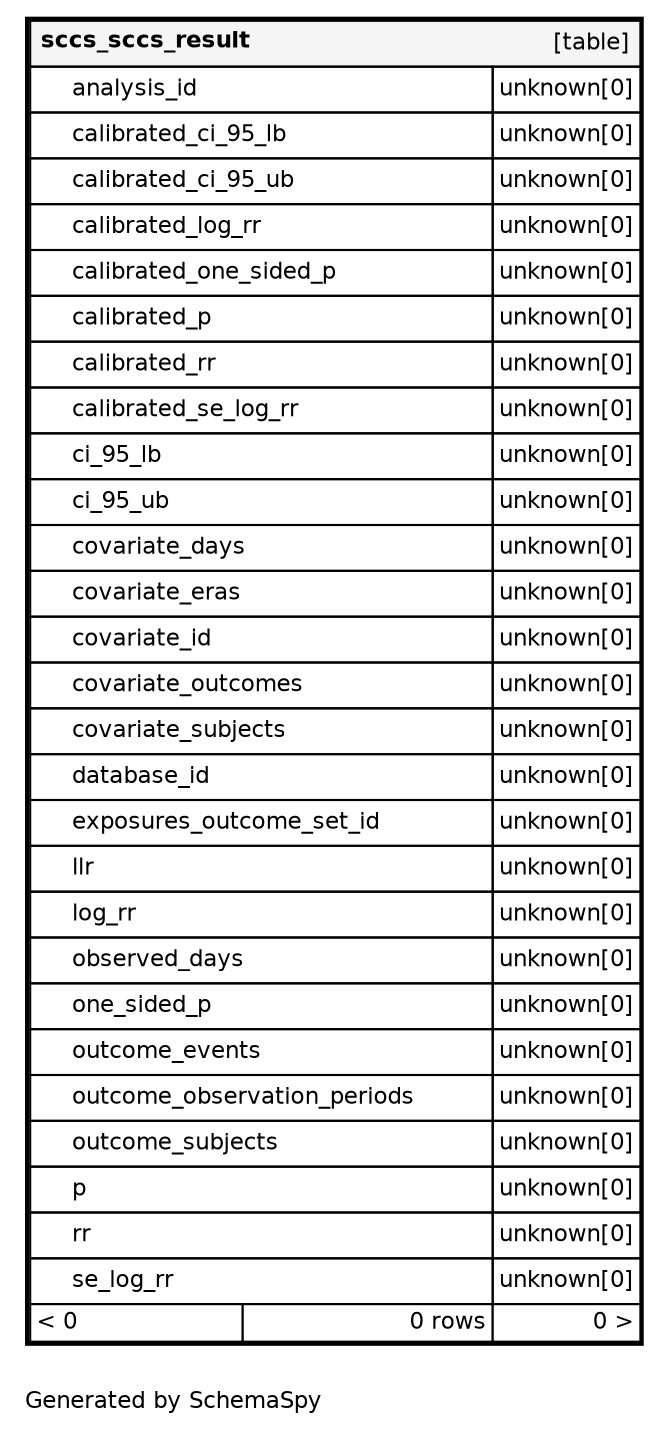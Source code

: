 digraph "oneDegreeRelationshipsDiagram" {
  graph [    rankdir="RL"    bgcolor="#ffffff"    label="\nGenerated by SchemaSpy"    labeljust="l"    nodesep="0.18"    ranksep="0.46"    fontname="Helvetica"    fontsize="11"    ration="compress"  ];  node [    fontname="Helvetica"    fontsize="11"    shape="plaintext"  ];  edge [    arrowsize="0.8"  ];
  "sccs_sccs_result" [
   label=<
    <TABLE BORDER="2" CELLBORDER="1" CELLSPACING="0" BGCOLOR="#ffffff">
      <TR><TD COLSPAN="4"  BGCOLOR="#f5f5f5"><TABLE BORDER="0" CELLSPACING="0"><TR><TD ALIGN="LEFT" FIXEDSIZE="TRUE" WIDTH="108" HEIGHT="16"><B>sccs_sccs_result</B></TD><TD ALIGN="RIGHT">[table]</TD></TR></TABLE></TD></TR>
      <TR><TD PORT="analysis_id" COLSPAN="2" ALIGN="LEFT"><TABLE BORDER="0" CELLSPACING="0" ALIGN="LEFT"><TR ALIGN="LEFT"><TD ALIGN="LEFT" FIXEDSIZE="TRUE" WIDTH="15" HEIGHT="16"></TD><TD ALIGN="LEFT" FIXEDSIZE="TRUE" WIDTH="201" HEIGHT="16">analysis_id</TD></TR></TABLE></TD><TD PORT="analysis_id.type" ALIGN="LEFT">unknown[0]</TD></TR>
      <TR><TD PORT="calibrated_ci_95_lb" COLSPAN="2" ALIGN="LEFT"><TABLE BORDER="0" CELLSPACING="0" ALIGN="LEFT"><TR ALIGN="LEFT"><TD ALIGN="LEFT" FIXEDSIZE="TRUE" WIDTH="15" HEIGHT="16"></TD><TD ALIGN="LEFT" FIXEDSIZE="TRUE" WIDTH="201" HEIGHT="16">calibrated_ci_95_lb</TD></TR></TABLE></TD><TD PORT="calibrated_ci_95_lb.type" ALIGN="LEFT">unknown[0]</TD></TR>
      <TR><TD PORT="calibrated_ci_95_ub" COLSPAN="2" ALIGN="LEFT"><TABLE BORDER="0" CELLSPACING="0" ALIGN="LEFT"><TR ALIGN="LEFT"><TD ALIGN="LEFT" FIXEDSIZE="TRUE" WIDTH="15" HEIGHT="16"></TD><TD ALIGN="LEFT" FIXEDSIZE="TRUE" WIDTH="201" HEIGHT="16">calibrated_ci_95_ub</TD></TR></TABLE></TD><TD PORT="calibrated_ci_95_ub.type" ALIGN="LEFT">unknown[0]</TD></TR>
      <TR><TD PORT="calibrated_log_rr" COLSPAN="2" ALIGN="LEFT"><TABLE BORDER="0" CELLSPACING="0" ALIGN="LEFT"><TR ALIGN="LEFT"><TD ALIGN="LEFT" FIXEDSIZE="TRUE" WIDTH="15" HEIGHT="16"></TD><TD ALIGN="LEFT" FIXEDSIZE="TRUE" WIDTH="201" HEIGHT="16">calibrated_log_rr</TD></TR></TABLE></TD><TD PORT="calibrated_log_rr.type" ALIGN="LEFT">unknown[0]</TD></TR>
      <TR><TD PORT="calibrated_one_sided_p" COLSPAN="2" ALIGN="LEFT"><TABLE BORDER="0" CELLSPACING="0" ALIGN="LEFT"><TR ALIGN="LEFT"><TD ALIGN="LEFT" FIXEDSIZE="TRUE" WIDTH="15" HEIGHT="16"></TD><TD ALIGN="LEFT" FIXEDSIZE="TRUE" WIDTH="201" HEIGHT="16">calibrated_one_sided_p</TD></TR></TABLE></TD><TD PORT="calibrated_one_sided_p.type" ALIGN="LEFT">unknown[0]</TD></TR>
      <TR><TD PORT="calibrated_p" COLSPAN="2" ALIGN="LEFT"><TABLE BORDER="0" CELLSPACING="0" ALIGN="LEFT"><TR ALIGN="LEFT"><TD ALIGN="LEFT" FIXEDSIZE="TRUE" WIDTH="15" HEIGHT="16"></TD><TD ALIGN="LEFT" FIXEDSIZE="TRUE" WIDTH="201" HEIGHT="16">calibrated_p</TD></TR></TABLE></TD><TD PORT="calibrated_p.type" ALIGN="LEFT">unknown[0]</TD></TR>
      <TR><TD PORT="calibrated_rr" COLSPAN="2" ALIGN="LEFT"><TABLE BORDER="0" CELLSPACING="0" ALIGN="LEFT"><TR ALIGN="LEFT"><TD ALIGN="LEFT" FIXEDSIZE="TRUE" WIDTH="15" HEIGHT="16"></TD><TD ALIGN="LEFT" FIXEDSIZE="TRUE" WIDTH="201" HEIGHT="16">calibrated_rr</TD></TR></TABLE></TD><TD PORT="calibrated_rr.type" ALIGN="LEFT">unknown[0]</TD></TR>
      <TR><TD PORT="calibrated_se_log_rr" COLSPAN="2" ALIGN="LEFT"><TABLE BORDER="0" CELLSPACING="0" ALIGN="LEFT"><TR ALIGN="LEFT"><TD ALIGN="LEFT" FIXEDSIZE="TRUE" WIDTH="15" HEIGHT="16"></TD><TD ALIGN="LEFT" FIXEDSIZE="TRUE" WIDTH="201" HEIGHT="16">calibrated_se_log_rr</TD></TR></TABLE></TD><TD PORT="calibrated_se_log_rr.type" ALIGN="LEFT">unknown[0]</TD></TR>
      <TR><TD PORT="ci_95_lb" COLSPAN="2" ALIGN="LEFT"><TABLE BORDER="0" CELLSPACING="0" ALIGN="LEFT"><TR ALIGN="LEFT"><TD ALIGN="LEFT" FIXEDSIZE="TRUE" WIDTH="15" HEIGHT="16"></TD><TD ALIGN="LEFT" FIXEDSIZE="TRUE" WIDTH="201" HEIGHT="16">ci_95_lb</TD></TR></TABLE></TD><TD PORT="ci_95_lb.type" ALIGN="LEFT">unknown[0]</TD></TR>
      <TR><TD PORT="ci_95_ub" COLSPAN="2" ALIGN="LEFT"><TABLE BORDER="0" CELLSPACING="0" ALIGN="LEFT"><TR ALIGN="LEFT"><TD ALIGN="LEFT" FIXEDSIZE="TRUE" WIDTH="15" HEIGHT="16"></TD><TD ALIGN="LEFT" FIXEDSIZE="TRUE" WIDTH="201" HEIGHT="16">ci_95_ub</TD></TR></TABLE></TD><TD PORT="ci_95_ub.type" ALIGN="LEFT">unknown[0]</TD></TR>
      <TR><TD PORT="covariate_days" COLSPAN="2" ALIGN="LEFT"><TABLE BORDER="0" CELLSPACING="0" ALIGN="LEFT"><TR ALIGN="LEFT"><TD ALIGN="LEFT" FIXEDSIZE="TRUE" WIDTH="15" HEIGHT="16"></TD><TD ALIGN="LEFT" FIXEDSIZE="TRUE" WIDTH="201" HEIGHT="16">covariate_days</TD></TR></TABLE></TD><TD PORT="covariate_days.type" ALIGN="LEFT">unknown[0]</TD></TR>
      <TR><TD PORT="covariate_eras" COLSPAN="2" ALIGN="LEFT"><TABLE BORDER="0" CELLSPACING="0" ALIGN="LEFT"><TR ALIGN="LEFT"><TD ALIGN="LEFT" FIXEDSIZE="TRUE" WIDTH="15" HEIGHT="16"></TD><TD ALIGN="LEFT" FIXEDSIZE="TRUE" WIDTH="201" HEIGHT="16">covariate_eras</TD></TR></TABLE></TD><TD PORT="covariate_eras.type" ALIGN="LEFT">unknown[0]</TD></TR>
      <TR><TD PORT="covariate_id" COLSPAN="2" ALIGN="LEFT"><TABLE BORDER="0" CELLSPACING="0" ALIGN="LEFT"><TR ALIGN="LEFT"><TD ALIGN="LEFT" FIXEDSIZE="TRUE" WIDTH="15" HEIGHT="16"></TD><TD ALIGN="LEFT" FIXEDSIZE="TRUE" WIDTH="201" HEIGHT="16">covariate_id</TD></TR></TABLE></TD><TD PORT="covariate_id.type" ALIGN="LEFT">unknown[0]</TD></TR>
      <TR><TD PORT="covariate_outcomes" COLSPAN="2" ALIGN="LEFT"><TABLE BORDER="0" CELLSPACING="0" ALIGN="LEFT"><TR ALIGN="LEFT"><TD ALIGN="LEFT" FIXEDSIZE="TRUE" WIDTH="15" HEIGHT="16"></TD><TD ALIGN="LEFT" FIXEDSIZE="TRUE" WIDTH="201" HEIGHT="16">covariate_outcomes</TD></TR></TABLE></TD><TD PORT="covariate_outcomes.type" ALIGN="LEFT">unknown[0]</TD></TR>
      <TR><TD PORT="covariate_subjects" COLSPAN="2" ALIGN="LEFT"><TABLE BORDER="0" CELLSPACING="0" ALIGN="LEFT"><TR ALIGN="LEFT"><TD ALIGN="LEFT" FIXEDSIZE="TRUE" WIDTH="15" HEIGHT="16"></TD><TD ALIGN="LEFT" FIXEDSIZE="TRUE" WIDTH="201" HEIGHT="16">covariate_subjects</TD></TR></TABLE></TD><TD PORT="covariate_subjects.type" ALIGN="LEFT">unknown[0]</TD></TR>
      <TR><TD PORT="database_id" COLSPAN="2" ALIGN="LEFT"><TABLE BORDER="0" CELLSPACING="0" ALIGN="LEFT"><TR ALIGN="LEFT"><TD ALIGN="LEFT" FIXEDSIZE="TRUE" WIDTH="15" HEIGHT="16"></TD><TD ALIGN="LEFT" FIXEDSIZE="TRUE" WIDTH="201" HEIGHT="16">database_id</TD></TR></TABLE></TD><TD PORT="database_id.type" ALIGN="LEFT">unknown[0]</TD></TR>
      <TR><TD PORT="exposures_outcome_set_id" COLSPAN="2" ALIGN="LEFT"><TABLE BORDER="0" CELLSPACING="0" ALIGN="LEFT"><TR ALIGN="LEFT"><TD ALIGN="LEFT" FIXEDSIZE="TRUE" WIDTH="15" HEIGHT="16"></TD><TD ALIGN="LEFT" FIXEDSIZE="TRUE" WIDTH="201" HEIGHT="16">exposures_outcome_set_id</TD></TR></TABLE></TD><TD PORT="exposures_outcome_set_id.type" ALIGN="LEFT">unknown[0]</TD></TR>
      <TR><TD PORT="llr" COLSPAN="2" ALIGN="LEFT"><TABLE BORDER="0" CELLSPACING="0" ALIGN="LEFT"><TR ALIGN="LEFT"><TD ALIGN="LEFT" FIXEDSIZE="TRUE" WIDTH="15" HEIGHT="16"></TD><TD ALIGN="LEFT" FIXEDSIZE="TRUE" WIDTH="201" HEIGHT="16">llr</TD></TR></TABLE></TD><TD PORT="llr.type" ALIGN="LEFT">unknown[0]</TD></TR>
      <TR><TD PORT="log_rr" COLSPAN="2" ALIGN="LEFT"><TABLE BORDER="0" CELLSPACING="0" ALIGN="LEFT"><TR ALIGN="LEFT"><TD ALIGN="LEFT" FIXEDSIZE="TRUE" WIDTH="15" HEIGHT="16"></TD><TD ALIGN="LEFT" FIXEDSIZE="TRUE" WIDTH="201" HEIGHT="16">log_rr</TD></TR></TABLE></TD><TD PORT="log_rr.type" ALIGN="LEFT">unknown[0]</TD></TR>
      <TR><TD PORT="observed_days" COLSPAN="2" ALIGN="LEFT"><TABLE BORDER="0" CELLSPACING="0" ALIGN="LEFT"><TR ALIGN="LEFT"><TD ALIGN="LEFT" FIXEDSIZE="TRUE" WIDTH="15" HEIGHT="16"></TD><TD ALIGN="LEFT" FIXEDSIZE="TRUE" WIDTH="201" HEIGHT="16">observed_days</TD></TR></TABLE></TD><TD PORT="observed_days.type" ALIGN="LEFT">unknown[0]</TD></TR>
      <TR><TD PORT="one_sided_p" COLSPAN="2" ALIGN="LEFT"><TABLE BORDER="0" CELLSPACING="0" ALIGN="LEFT"><TR ALIGN="LEFT"><TD ALIGN="LEFT" FIXEDSIZE="TRUE" WIDTH="15" HEIGHT="16"></TD><TD ALIGN="LEFT" FIXEDSIZE="TRUE" WIDTH="201" HEIGHT="16">one_sided_p</TD></TR></TABLE></TD><TD PORT="one_sided_p.type" ALIGN="LEFT">unknown[0]</TD></TR>
      <TR><TD PORT="outcome_events" COLSPAN="2" ALIGN="LEFT"><TABLE BORDER="0" CELLSPACING="0" ALIGN="LEFT"><TR ALIGN="LEFT"><TD ALIGN="LEFT" FIXEDSIZE="TRUE" WIDTH="15" HEIGHT="16"></TD><TD ALIGN="LEFT" FIXEDSIZE="TRUE" WIDTH="201" HEIGHT="16">outcome_events</TD></TR></TABLE></TD><TD PORT="outcome_events.type" ALIGN="LEFT">unknown[0]</TD></TR>
      <TR><TD PORT="outcome_observation_periods" COLSPAN="2" ALIGN="LEFT"><TABLE BORDER="0" CELLSPACING="0" ALIGN="LEFT"><TR ALIGN="LEFT"><TD ALIGN="LEFT" FIXEDSIZE="TRUE" WIDTH="15" HEIGHT="16"></TD><TD ALIGN="LEFT" FIXEDSIZE="TRUE" WIDTH="201" HEIGHT="16">outcome_observation_periods</TD></TR></TABLE></TD><TD PORT="outcome_observation_periods.type" ALIGN="LEFT">unknown[0]</TD></TR>
      <TR><TD PORT="outcome_subjects" COLSPAN="2" ALIGN="LEFT"><TABLE BORDER="0" CELLSPACING="0" ALIGN="LEFT"><TR ALIGN="LEFT"><TD ALIGN="LEFT" FIXEDSIZE="TRUE" WIDTH="15" HEIGHT="16"></TD><TD ALIGN="LEFT" FIXEDSIZE="TRUE" WIDTH="201" HEIGHT="16">outcome_subjects</TD></TR></TABLE></TD><TD PORT="outcome_subjects.type" ALIGN="LEFT">unknown[0]</TD></TR>
      <TR><TD PORT="p" COLSPAN="2" ALIGN="LEFT"><TABLE BORDER="0" CELLSPACING="0" ALIGN="LEFT"><TR ALIGN="LEFT"><TD ALIGN="LEFT" FIXEDSIZE="TRUE" WIDTH="15" HEIGHT="16"></TD><TD ALIGN="LEFT" FIXEDSIZE="TRUE" WIDTH="201" HEIGHT="16">p</TD></TR></TABLE></TD><TD PORT="p.type" ALIGN="LEFT">unknown[0]</TD></TR>
      <TR><TD PORT="rr" COLSPAN="2" ALIGN="LEFT"><TABLE BORDER="0" CELLSPACING="0" ALIGN="LEFT"><TR ALIGN="LEFT"><TD ALIGN="LEFT" FIXEDSIZE="TRUE" WIDTH="15" HEIGHT="16"></TD><TD ALIGN="LEFT" FIXEDSIZE="TRUE" WIDTH="201" HEIGHT="16">rr</TD></TR></TABLE></TD><TD PORT="rr.type" ALIGN="LEFT">unknown[0]</TD></TR>
      <TR><TD PORT="se_log_rr" COLSPAN="2" ALIGN="LEFT"><TABLE BORDER="0" CELLSPACING="0" ALIGN="LEFT"><TR ALIGN="LEFT"><TD ALIGN="LEFT" FIXEDSIZE="TRUE" WIDTH="15" HEIGHT="16"></TD><TD ALIGN="LEFT" FIXEDSIZE="TRUE" WIDTH="201" HEIGHT="16">se_log_rr</TD></TR></TABLE></TD><TD PORT="se_log_rr.type" ALIGN="LEFT">unknown[0]</TD></TR>
      <TR><TD ALIGN="LEFT" BGCOLOR="#ffffff">&lt; 0</TD><TD ALIGN="RIGHT" BGCOLOR="#ffffff">0 rows</TD><TD ALIGN="RIGHT" BGCOLOR="#ffffff">0 &gt;</TD></TR>
    </TABLE>>
    URL="../../tables/sccs_sccs_result.html"
    target="_top"
    tooltip="sccs_sccs_result"
  ];
}
